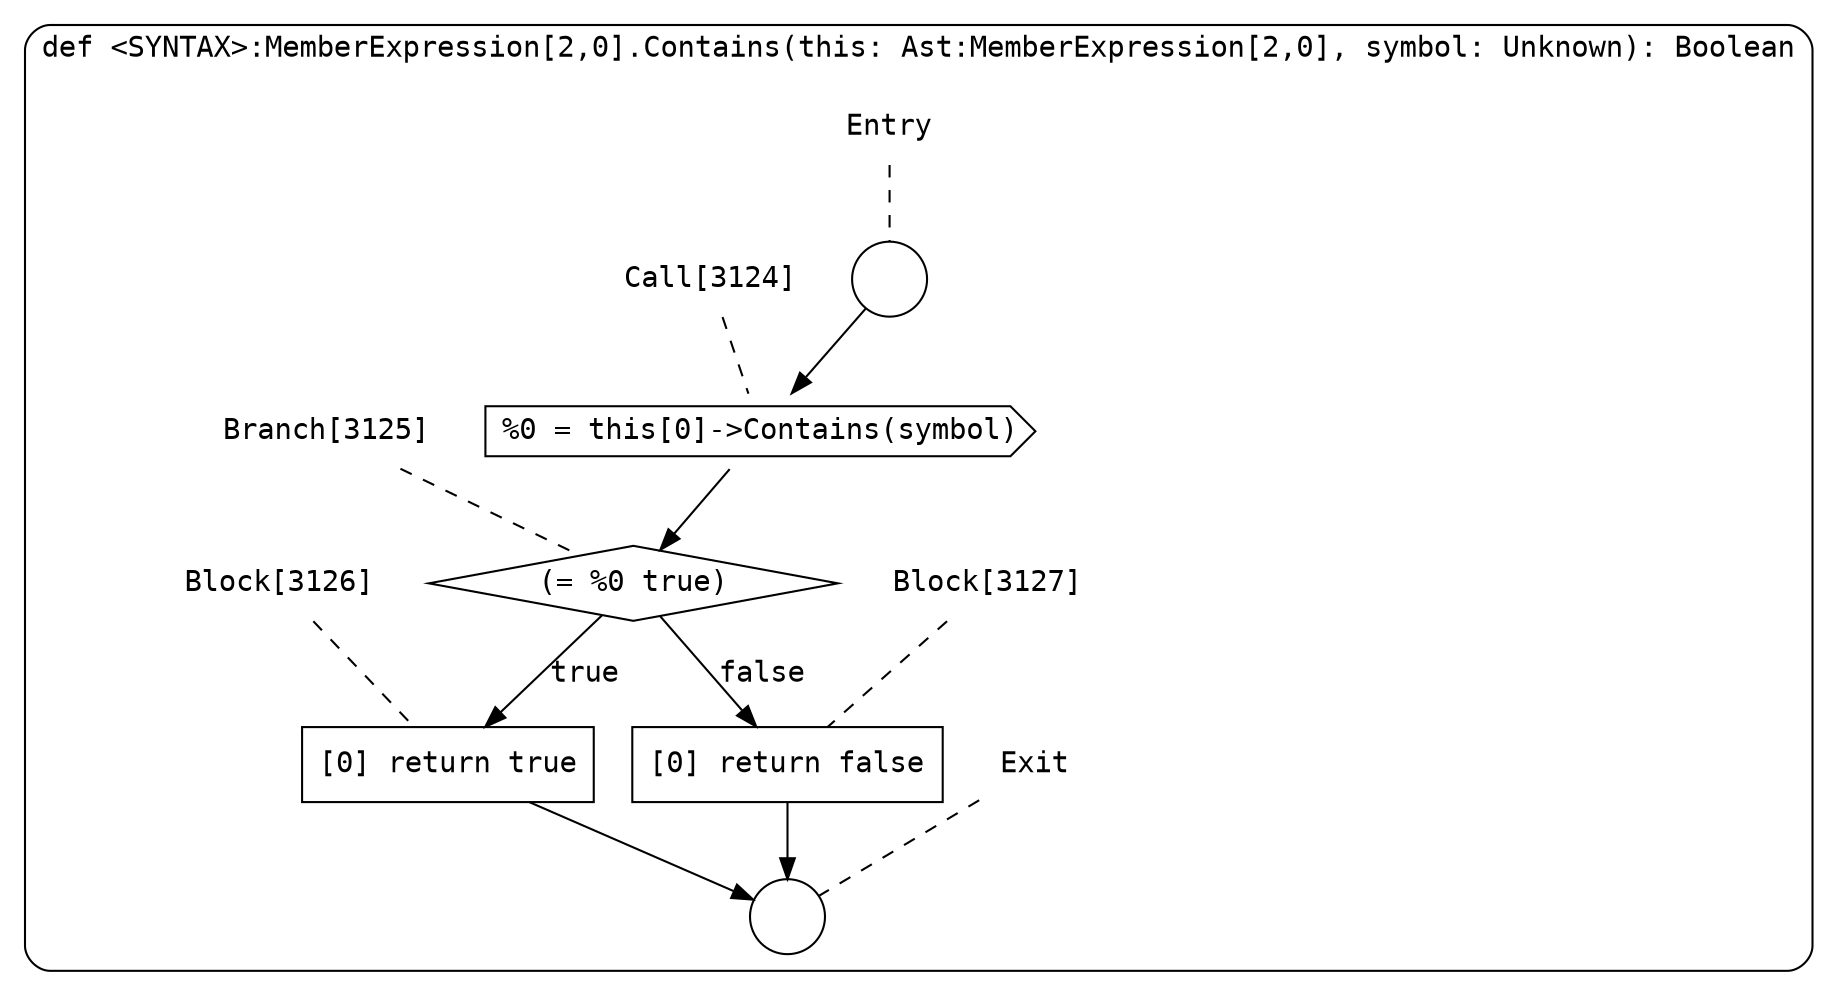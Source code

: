 digraph {
  graph [fontname = "Consolas"]
  node [fontname = "Consolas"]
  edge [fontname = "Consolas"]
  subgraph cluster818 {
    label = "def <SYNTAX>:MemberExpression[2,0].Contains(this: Ast:MemberExpression[2,0], symbol: Unknown): Boolean"
    style = rounded
    cluster818_entry_name [shape=none, label=<<font color="black">Entry</font>>]
    cluster818_entry_name -> cluster818_entry [arrowhead=none, color="black", style=dashed]
    cluster818_entry [shape=circle label=" " color="black" fillcolor="white" style=filled]
    cluster818_entry -> node3124 [color="black"]
    cluster818_exit_name [shape=none, label=<<font color="black">Exit</font>>]
    cluster818_exit_name -> cluster818_exit [arrowhead=none, color="black", style=dashed]
    cluster818_exit [shape=circle label=" " color="black" fillcolor="white" style=filled]
    node3124_name [shape=none, label=<<font color="black">Call[3124]</font>>]
    node3124_name -> node3124 [arrowhead=none, color="black", style=dashed]
    node3124 [shape=cds, label=<<font color="black">%0 = this[0]-&gt;Contains(symbol)</font>> color="black" fillcolor="white", style=filled]
    node3124 -> node3125 [color="black"]
    node3125_name [shape=none, label=<<font color="black">Branch[3125]</font>>]
    node3125_name -> node3125 [arrowhead=none, color="black", style=dashed]
    node3125 [shape=diamond, label=<<font color="black">(= %0 true)</font>> color="black" fillcolor="white", style=filled]
    node3125 -> node3126 [label=<<font color="black">true</font>> color="black"]
    node3125 -> node3127 [label=<<font color="black">false</font>> color="black"]
    node3126_name [shape=none, label=<<font color="black">Block[3126]</font>>]
    node3126_name -> node3126 [arrowhead=none, color="black", style=dashed]
    node3126 [shape=box, label=<<font color="black">[0] return true<BR ALIGN="LEFT"/></font>> color="black" fillcolor="white", style=filled]
    node3126 -> cluster818_exit [color="black"]
    node3127_name [shape=none, label=<<font color="black">Block[3127]</font>>]
    node3127_name -> node3127 [arrowhead=none, color="black", style=dashed]
    node3127 [shape=box, label=<<font color="black">[0] return false<BR ALIGN="LEFT"/></font>> color="black" fillcolor="white", style=filled]
    node3127 -> cluster818_exit [color="black"]
  }
}